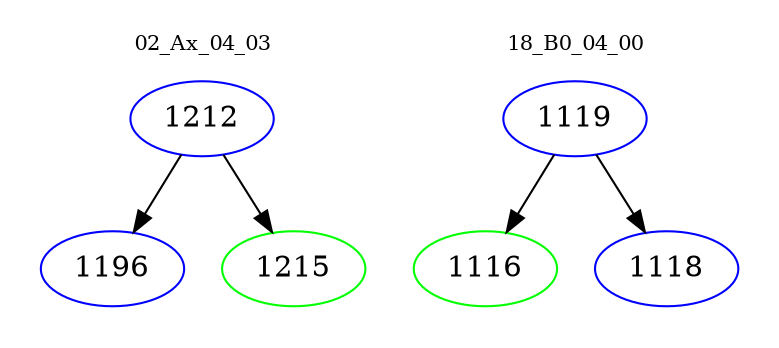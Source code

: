digraph{
subgraph cluster_0 {
color = white
label = "02_Ax_04_03";
fontsize=10;
T0_1212 [label="1212", color="blue"]
T0_1212 -> T0_1196 [color="black"]
T0_1196 [label="1196", color="blue"]
T0_1212 -> T0_1215 [color="black"]
T0_1215 [label="1215", color="green"]
}
subgraph cluster_1 {
color = white
label = "18_B0_04_00";
fontsize=10;
T1_1119 [label="1119", color="blue"]
T1_1119 -> T1_1116 [color="black"]
T1_1116 [label="1116", color="green"]
T1_1119 -> T1_1118 [color="black"]
T1_1118 [label="1118", color="blue"]
}
}

